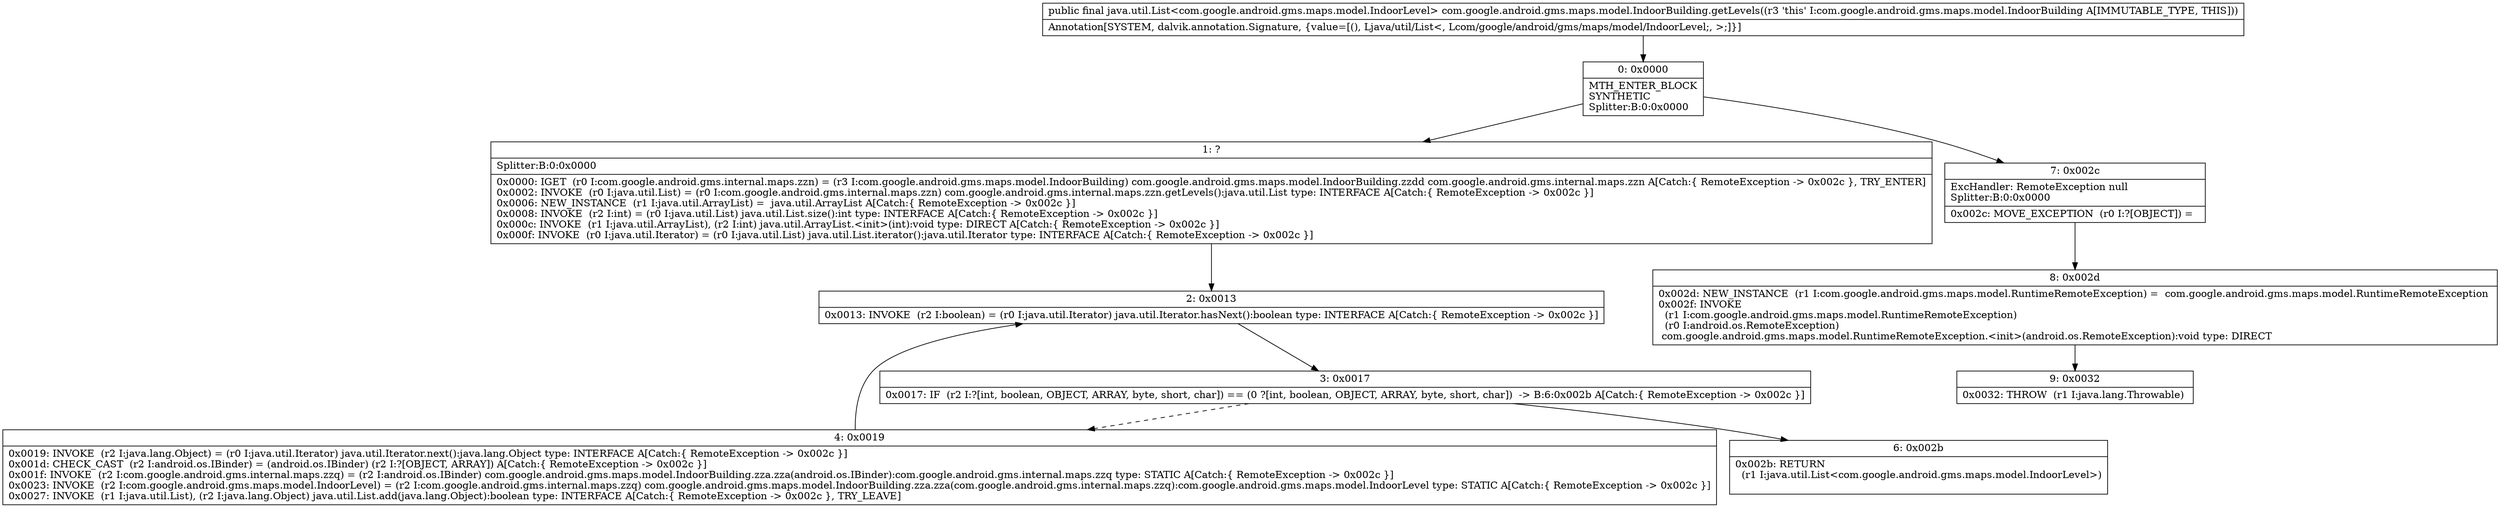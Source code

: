 digraph "CFG forcom.google.android.gms.maps.model.IndoorBuilding.getLevels()Ljava\/util\/List;" {
Node_0 [shape=record,label="{0\:\ 0x0000|MTH_ENTER_BLOCK\lSYNTHETIC\lSplitter:B:0:0x0000\l}"];
Node_1 [shape=record,label="{1\:\ ?|Splitter:B:0:0x0000\l|0x0000: IGET  (r0 I:com.google.android.gms.internal.maps.zzn) = (r3 I:com.google.android.gms.maps.model.IndoorBuilding) com.google.android.gms.maps.model.IndoorBuilding.zzdd com.google.android.gms.internal.maps.zzn A[Catch:\{ RemoteException \-\> 0x002c \}, TRY_ENTER]\l0x0002: INVOKE  (r0 I:java.util.List) = (r0 I:com.google.android.gms.internal.maps.zzn) com.google.android.gms.internal.maps.zzn.getLevels():java.util.List type: INTERFACE A[Catch:\{ RemoteException \-\> 0x002c \}]\l0x0006: NEW_INSTANCE  (r1 I:java.util.ArrayList) =  java.util.ArrayList A[Catch:\{ RemoteException \-\> 0x002c \}]\l0x0008: INVOKE  (r2 I:int) = (r0 I:java.util.List) java.util.List.size():int type: INTERFACE A[Catch:\{ RemoteException \-\> 0x002c \}]\l0x000c: INVOKE  (r1 I:java.util.ArrayList), (r2 I:int) java.util.ArrayList.\<init\>(int):void type: DIRECT A[Catch:\{ RemoteException \-\> 0x002c \}]\l0x000f: INVOKE  (r0 I:java.util.Iterator) = (r0 I:java.util.List) java.util.List.iterator():java.util.Iterator type: INTERFACE A[Catch:\{ RemoteException \-\> 0x002c \}]\l}"];
Node_2 [shape=record,label="{2\:\ 0x0013|0x0013: INVOKE  (r2 I:boolean) = (r0 I:java.util.Iterator) java.util.Iterator.hasNext():boolean type: INTERFACE A[Catch:\{ RemoteException \-\> 0x002c \}]\l}"];
Node_3 [shape=record,label="{3\:\ 0x0017|0x0017: IF  (r2 I:?[int, boolean, OBJECT, ARRAY, byte, short, char]) == (0 ?[int, boolean, OBJECT, ARRAY, byte, short, char])  \-\> B:6:0x002b A[Catch:\{ RemoteException \-\> 0x002c \}]\l}"];
Node_4 [shape=record,label="{4\:\ 0x0019|0x0019: INVOKE  (r2 I:java.lang.Object) = (r0 I:java.util.Iterator) java.util.Iterator.next():java.lang.Object type: INTERFACE A[Catch:\{ RemoteException \-\> 0x002c \}]\l0x001d: CHECK_CAST  (r2 I:android.os.IBinder) = (android.os.IBinder) (r2 I:?[OBJECT, ARRAY]) A[Catch:\{ RemoteException \-\> 0x002c \}]\l0x001f: INVOKE  (r2 I:com.google.android.gms.internal.maps.zzq) = (r2 I:android.os.IBinder) com.google.android.gms.maps.model.IndoorBuilding.zza.zza(android.os.IBinder):com.google.android.gms.internal.maps.zzq type: STATIC A[Catch:\{ RemoteException \-\> 0x002c \}]\l0x0023: INVOKE  (r2 I:com.google.android.gms.maps.model.IndoorLevel) = (r2 I:com.google.android.gms.internal.maps.zzq) com.google.android.gms.maps.model.IndoorBuilding.zza.zza(com.google.android.gms.internal.maps.zzq):com.google.android.gms.maps.model.IndoorLevel type: STATIC A[Catch:\{ RemoteException \-\> 0x002c \}]\l0x0027: INVOKE  (r1 I:java.util.List), (r2 I:java.lang.Object) java.util.List.add(java.lang.Object):boolean type: INTERFACE A[Catch:\{ RemoteException \-\> 0x002c \}, TRY_LEAVE]\l}"];
Node_6 [shape=record,label="{6\:\ 0x002b|0x002b: RETURN  \l  (r1 I:java.util.List\<com.google.android.gms.maps.model.IndoorLevel\>)\l \l}"];
Node_7 [shape=record,label="{7\:\ 0x002c|ExcHandler: RemoteException null\lSplitter:B:0:0x0000\l|0x002c: MOVE_EXCEPTION  (r0 I:?[OBJECT]) =  \l}"];
Node_8 [shape=record,label="{8\:\ 0x002d|0x002d: NEW_INSTANCE  (r1 I:com.google.android.gms.maps.model.RuntimeRemoteException) =  com.google.android.gms.maps.model.RuntimeRemoteException \l0x002f: INVOKE  \l  (r1 I:com.google.android.gms.maps.model.RuntimeRemoteException)\l  (r0 I:android.os.RemoteException)\l com.google.android.gms.maps.model.RuntimeRemoteException.\<init\>(android.os.RemoteException):void type: DIRECT \l}"];
Node_9 [shape=record,label="{9\:\ 0x0032|0x0032: THROW  (r1 I:java.lang.Throwable) \l}"];
MethodNode[shape=record,label="{public final java.util.List\<com.google.android.gms.maps.model.IndoorLevel\> com.google.android.gms.maps.model.IndoorBuilding.getLevels((r3 'this' I:com.google.android.gms.maps.model.IndoorBuilding A[IMMUTABLE_TYPE, THIS]))  | Annotation[SYSTEM, dalvik.annotation.Signature, \{value=[(), Ljava\/util\/List\<, Lcom\/google\/android\/gms\/maps\/model\/IndoorLevel;, \>;]\}]\l}"];
MethodNode -> Node_0;
Node_0 -> Node_1;
Node_0 -> Node_7;
Node_1 -> Node_2;
Node_2 -> Node_3;
Node_3 -> Node_4[style=dashed];
Node_3 -> Node_6;
Node_4 -> Node_2;
Node_7 -> Node_8;
Node_8 -> Node_9;
}

